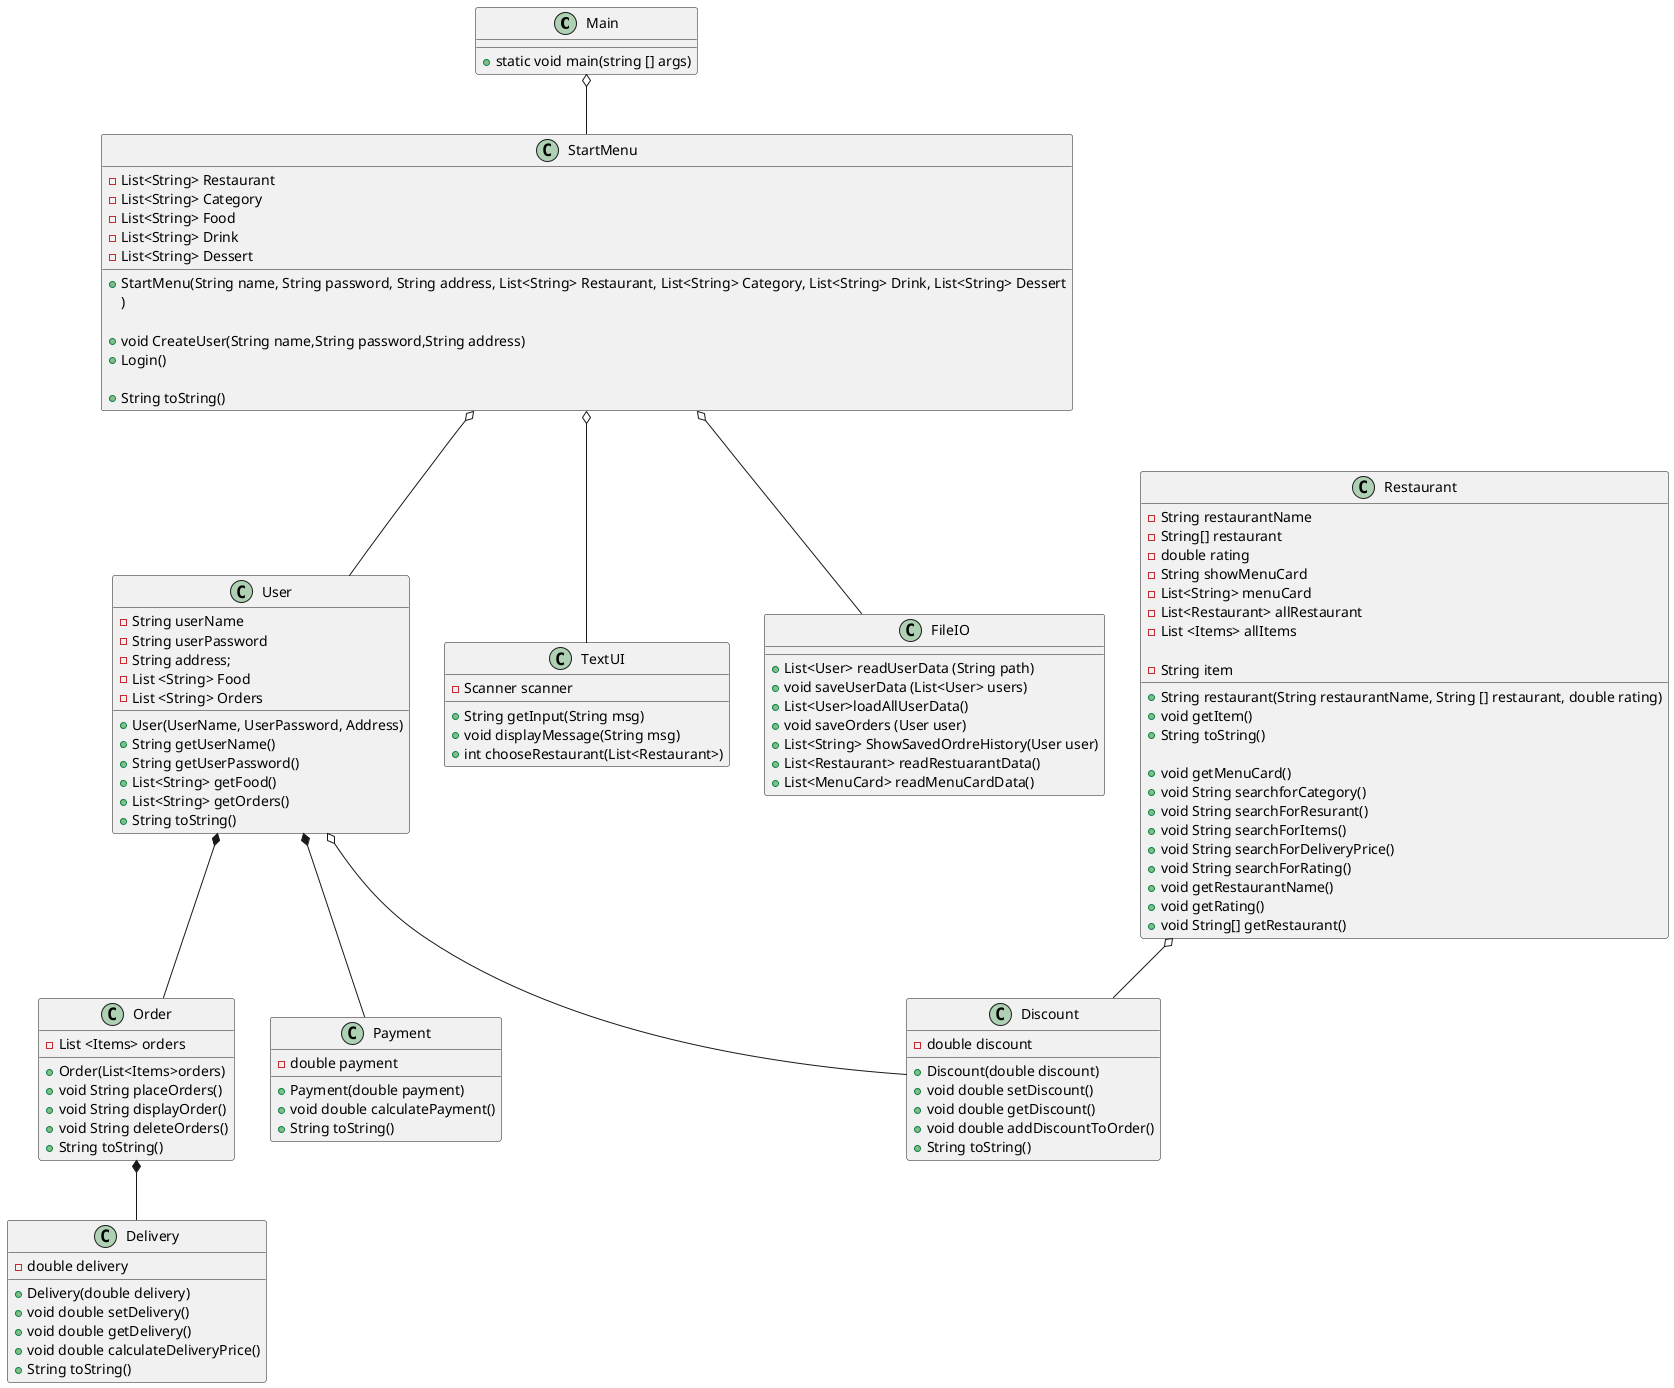 @startuml
'https://plantuml.com/object-diagram

class Main{
+ static void main(string [] args)
}

class StartMenu{

- List<String> Restaurant
- List<String> Category
- List<String> Food
- List<String> Drink
- List<String> Dessert

+ StartMenu(String name, String password, String address, List<String> Restaurant, List<String> Category, List<String> Drink, List<String> Dessert
)

+ void CreateUser(String name,String password,String address)
+ Login()

+ String toString()
}

class User{
- String userName
- String userPassword
- String address;
- List <String> Food
- List <String> Orders

+ User(UserName, UserPassword, Address)
+ String getUserName()
+ String getUserPassword()
+ List<String> getFood()
+ List<String> getOrders()
+ String toString()

}


class Order{
- List <Items> orders

+ Order(List<Items>orders)
+ void String placeOrders()
+ void String displayOrder()
+ void String deleteOrders()
+ String toString()
}

class Delivery {
- double delivery

+ Delivery(double delivery)
+ void double setDelivery()
+ void double getDelivery()
+ void double calculateDeliveryPrice()
+ String toString()
}

class Discount{
- double discount

+ Discount(double discount)
+ void double setDiscount()
+ void double getDiscount()
+ void double addDiscountToOrder()
+ String toString()
}

class Payment{
- double payment

+ Payment(double payment)
+ void double calculatePayment()
+ String toString()
}


 class Restaurant{
- String restaurantName
- String[] restaurant
- double rating
- String showMenuCard
- List<String> menuCard
-List<Restaurant> allRestaurant
-List <Items> allItems

- String item

+ String restaurant(String restaurantName, String [] restaurant, double rating)
+ void getItem()
+ String toString()

+ void getMenuCard()
+ void String searchforCategory()
+ void String searchForResurant()
+ void String searchForItems()
+ void String searchForDeliveryPrice()
+ void String searchForRating()
+ void getRestaurantName()
+ void getRating()
+ void String[] getRestaurant()
}



class TextUI{
- Scanner scanner
+ String getInput(String msg)
+ void displayMessage(String msg)
+ int chooseRestaurant(List<Restaurant>)
}

class FileIO{
+ List<User> readUserData (String path)
+ void saveUserData (List<User> users)
+ List<User>loadAllUserData()
+ void saveOrders (User user)
+ List<String> ShowSavedOrdreHistory(User user)
+ List<Restaurant> readRestuarantData()
+ List<MenuCard> readMenuCardData()
}


Main o-- StartMenu

StartMenu o-- TextUI
StartMenu o-- FileIO
StartMenu o-- User

User *-- Payment
User *-- Order
User o-- Discount

Order *-- Delivery


Restaurant o-- Discount



@enduml
